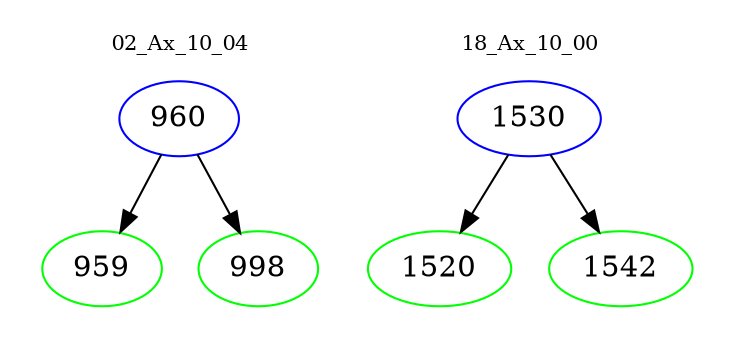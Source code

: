 digraph{
subgraph cluster_0 {
color = white
label = "02_Ax_10_04";
fontsize=10;
T0_960 [label="960", color="blue"]
T0_960 -> T0_959 [color="black"]
T0_959 [label="959", color="green"]
T0_960 -> T0_998 [color="black"]
T0_998 [label="998", color="green"]
}
subgraph cluster_1 {
color = white
label = "18_Ax_10_00";
fontsize=10;
T1_1530 [label="1530", color="blue"]
T1_1530 -> T1_1520 [color="black"]
T1_1520 [label="1520", color="green"]
T1_1530 -> T1_1542 [color="black"]
T1_1542 [label="1542", color="green"]
}
}
